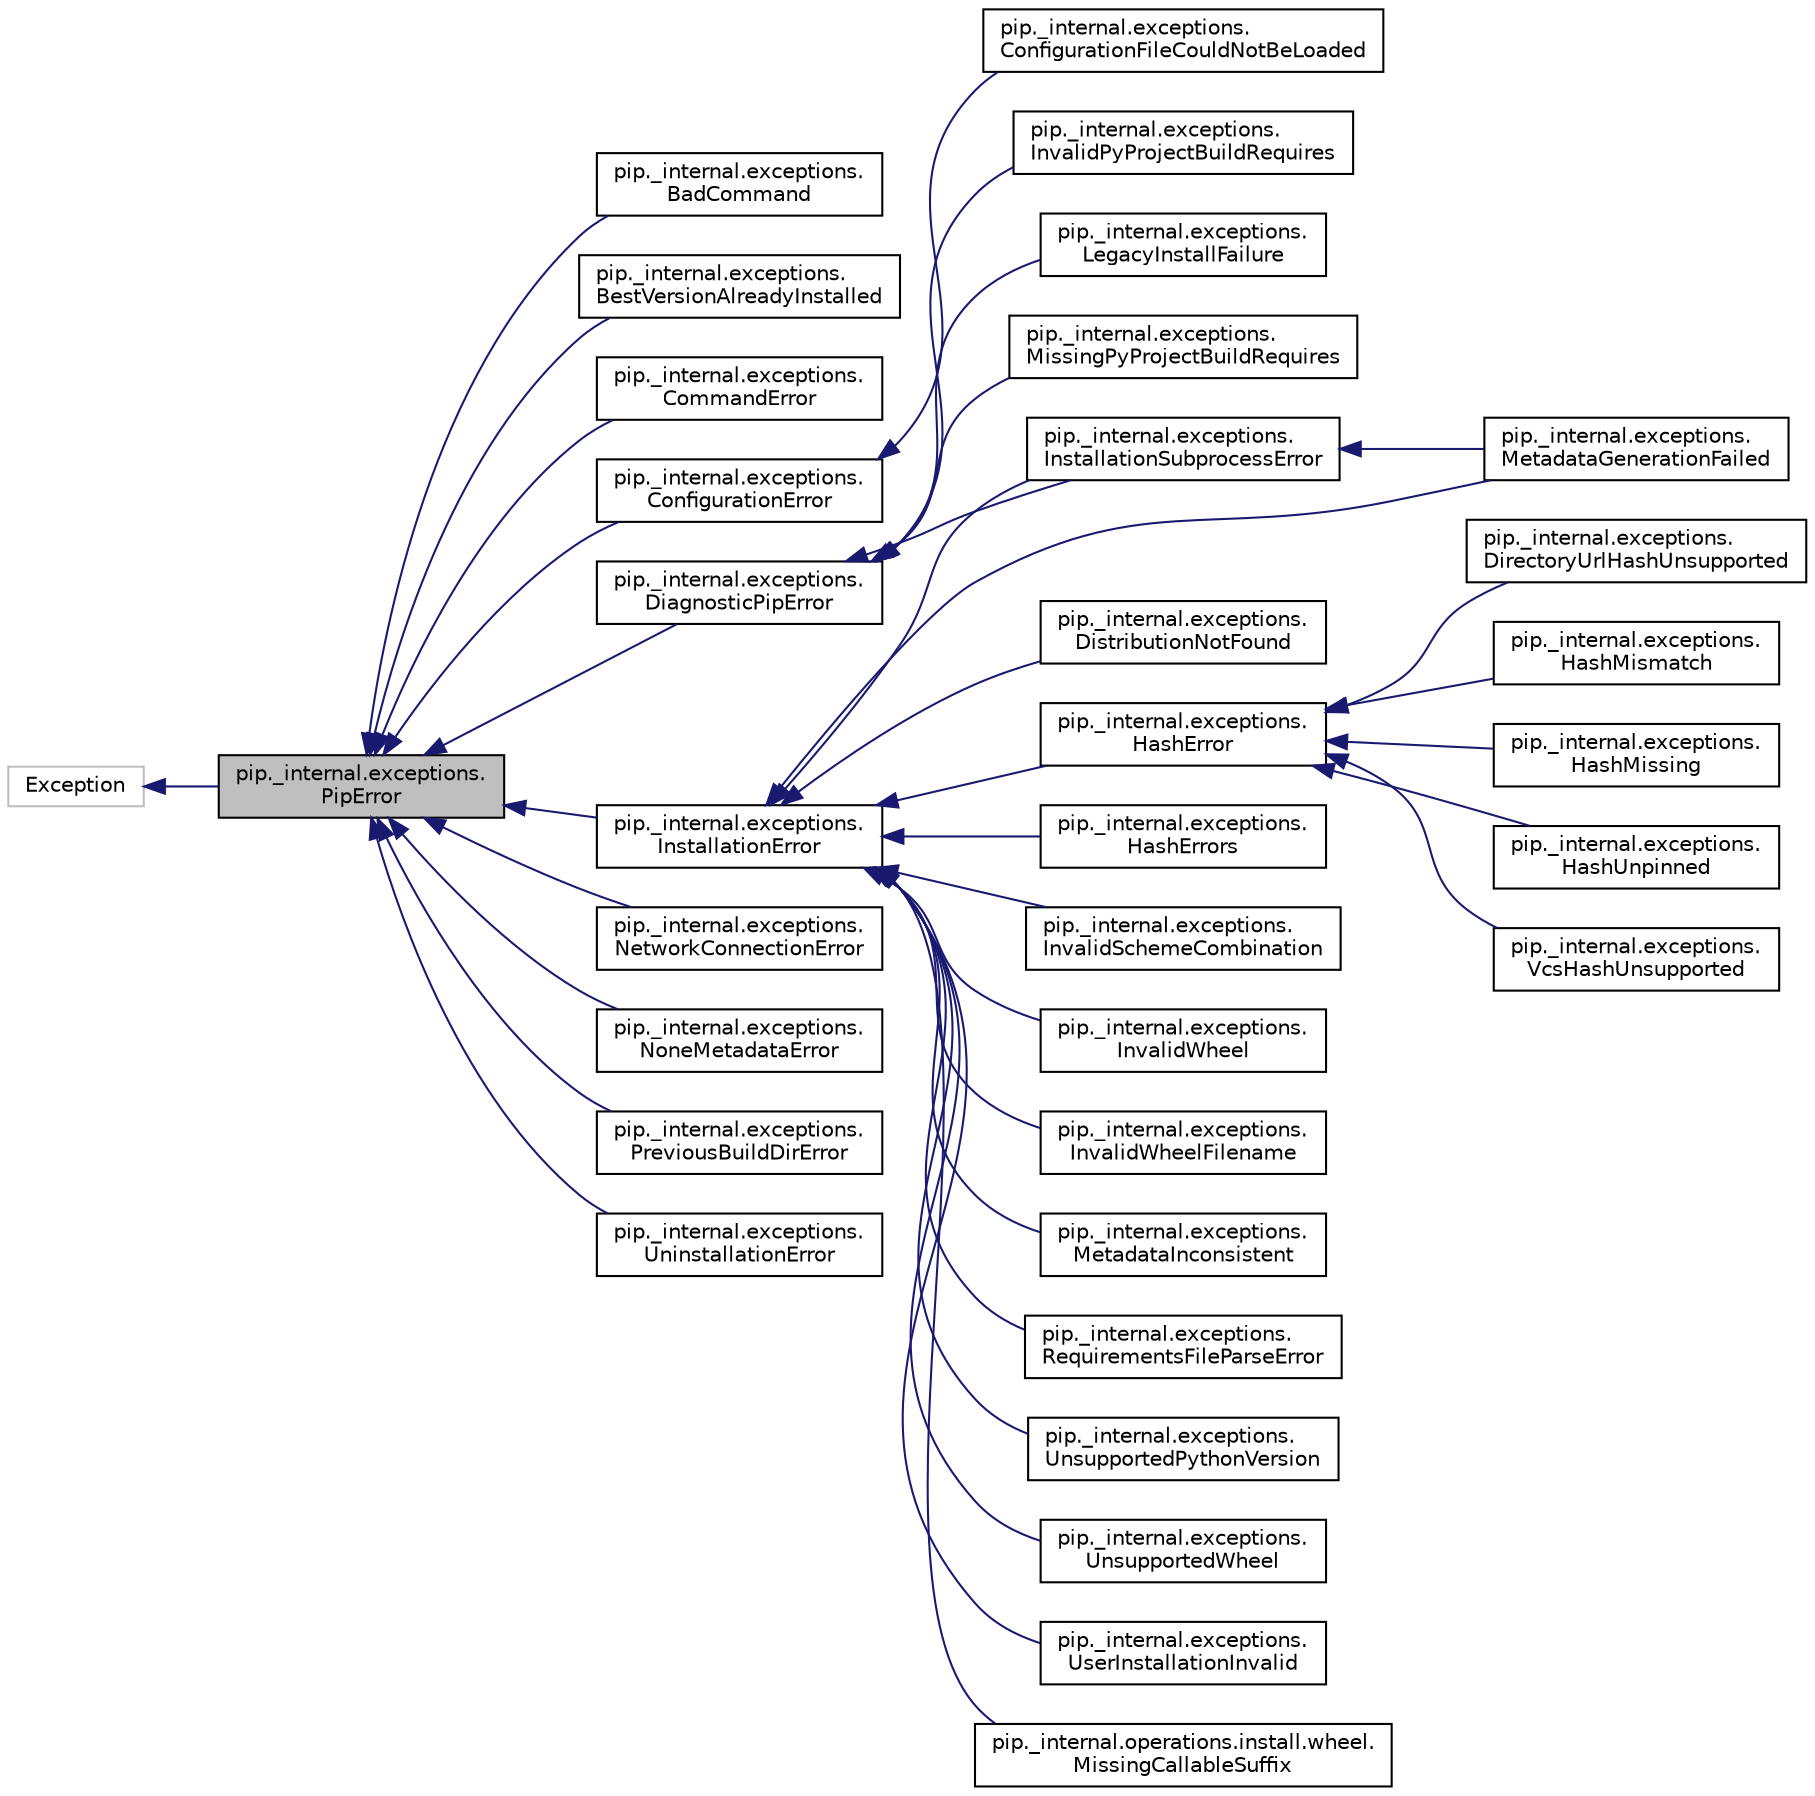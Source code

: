 digraph "pip._internal.exceptions.PipError"
{
 // LATEX_PDF_SIZE
  edge [fontname="Helvetica",fontsize="10",labelfontname="Helvetica",labelfontsize="10"];
  node [fontname="Helvetica",fontsize="10",shape=record];
  rankdir="LR";
  Node1 [label="pip._internal.exceptions.\lPipError",height=0.2,width=0.4,color="black", fillcolor="grey75", style="filled", fontcolor="black",tooltip=" "];
  Node2 -> Node1 [dir="back",color="midnightblue",fontsize="10",style="solid"];
  Node2 [label="Exception",height=0.2,width=0.4,color="grey75", fillcolor="white", style="filled",tooltip=" "];
  Node1 -> Node3 [dir="back",color="midnightblue",fontsize="10",style="solid"];
  Node3 [label="pip._internal.exceptions.\lBadCommand",height=0.2,width=0.4,color="black", fillcolor="white", style="filled",URL="$classpip_1_1__internal_1_1exceptions_1_1BadCommand.html",tooltip=" "];
  Node1 -> Node4 [dir="back",color="midnightblue",fontsize="10",style="solid"];
  Node4 [label="pip._internal.exceptions.\lBestVersionAlreadyInstalled",height=0.2,width=0.4,color="black", fillcolor="white", style="filled",URL="$classpip_1_1__internal_1_1exceptions_1_1BestVersionAlreadyInstalled.html",tooltip=" "];
  Node1 -> Node5 [dir="back",color="midnightblue",fontsize="10",style="solid"];
  Node5 [label="pip._internal.exceptions.\lCommandError",height=0.2,width=0.4,color="black", fillcolor="white", style="filled",URL="$classpip_1_1__internal_1_1exceptions_1_1CommandError.html",tooltip=" "];
  Node1 -> Node6 [dir="back",color="midnightblue",fontsize="10",style="solid"];
  Node6 [label="pip._internal.exceptions.\lConfigurationError",height=0.2,width=0.4,color="black", fillcolor="white", style="filled",URL="$classpip_1_1__internal_1_1exceptions_1_1ConfigurationError.html",tooltip=" "];
  Node6 -> Node7 [dir="back",color="midnightblue",fontsize="10",style="solid"];
  Node7 [label="pip._internal.exceptions.\lConfigurationFileCouldNotBeLoaded",height=0.2,width=0.4,color="black", fillcolor="white", style="filled",URL="$classpip_1_1__internal_1_1exceptions_1_1ConfigurationFileCouldNotBeLoaded.html",tooltip=" "];
  Node1 -> Node8 [dir="back",color="midnightblue",fontsize="10",style="solid"];
  Node8 [label="pip._internal.exceptions.\lDiagnosticPipError",height=0.2,width=0.4,color="black", fillcolor="white", style="filled",URL="$classpip_1_1__internal_1_1exceptions_1_1DiagnosticPipError.html",tooltip=" "];
  Node8 -> Node9 [dir="back",color="midnightblue",fontsize="10",style="solid"];
  Node9 [label="pip._internal.exceptions.\lInstallationSubprocessError",height=0.2,width=0.4,color="black", fillcolor="white", style="filled",URL="$classpip_1_1__internal_1_1exceptions_1_1InstallationSubprocessError.html",tooltip=" "];
  Node9 -> Node10 [dir="back",color="midnightblue",fontsize="10",style="solid"];
  Node10 [label="pip._internal.exceptions.\lMetadataGenerationFailed",height=0.2,width=0.4,color="black", fillcolor="white", style="filled",URL="$classpip_1_1__internal_1_1exceptions_1_1MetadataGenerationFailed.html",tooltip=" "];
  Node8 -> Node11 [dir="back",color="midnightblue",fontsize="10",style="solid"];
  Node11 [label="pip._internal.exceptions.\lInvalidPyProjectBuildRequires",height=0.2,width=0.4,color="black", fillcolor="white", style="filled",URL="$classpip_1_1__internal_1_1exceptions_1_1InvalidPyProjectBuildRequires.html",tooltip=" "];
  Node8 -> Node12 [dir="back",color="midnightblue",fontsize="10",style="solid"];
  Node12 [label="pip._internal.exceptions.\lLegacyInstallFailure",height=0.2,width=0.4,color="black", fillcolor="white", style="filled",URL="$classpip_1_1__internal_1_1exceptions_1_1LegacyInstallFailure.html",tooltip=" "];
  Node8 -> Node13 [dir="back",color="midnightblue",fontsize="10",style="solid"];
  Node13 [label="pip._internal.exceptions.\lMissingPyProjectBuildRequires",height=0.2,width=0.4,color="black", fillcolor="white", style="filled",URL="$classpip_1_1__internal_1_1exceptions_1_1MissingPyProjectBuildRequires.html",tooltip=" "];
  Node1 -> Node14 [dir="back",color="midnightblue",fontsize="10",style="solid"];
  Node14 [label="pip._internal.exceptions.\lInstallationError",height=0.2,width=0.4,color="black", fillcolor="white", style="filled",URL="$classpip_1_1__internal_1_1exceptions_1_1InstallationError.html",tooltip=" "];
  Node14 -> Node15 [dir="back",color="midnightblue",fontsize="10",style="solid"];
  Node15 [label="pip._internal.exceptions.\lDistributionNotFound",height=0.2,width=0.4,color="black", fillcolor="white", style="filled",URL="$classpip_1_1__internal_1_1exceptions_1_1DistributionNotFound.html",tooltip=" "];
  Node14 -> Node16 [dir="back",color="midnightblue",fontsize="10",style="solid"];
  Node16 [label="pip._internal.exceptions.\lHashError",height=0.2,width=0.4,color="black", fillcolor="white", style="filled",URL="$classpip_1_1__internal_1_1exceptions_1_1HashError.html",tooltip=" "];
  Node16 -> Node17 [dir="back",color="midnightblue",fontsize="10",style="solid"];
  Node17 [label="pip._internal.exceptions.\lDirectoryUrlHashUnsupported",height=0.2,width=0.4,color="black", fillcolor="white", style="filled",URL="$classpip_1_1__internal_1_1exceptions_1_1DirectoryUrlHashUnsupported.html",tooltip=" "];
  Node16 -> Node18 [dir="back",color="midnightblue",fontsize="10",style="solid"];
  Node18 [label="pip._internal.exceptions.\lHashMismatch",height=0.2,width=0.4,color="black", fillcolor="white", style="filled",URL="$classpip_1_1__internal_1_1exceptions_1_1HashMismatch.html",tooltip=" "];
  Node16 -> Node19 [dir="back",color="midnightblue",fontsize="10",style="solid"];
  Node19 [label="pip._internal.exceptions.\lHashMissing",height=0.2,width=0.4,color="black", fillcolor="white", style="filled",URL="$classpip_1_1__internal_1_1exceptions_1_1HashMissing.html",tooltip=" "];
  Node16 -> Node20 [dir="back",color="midnightblue",fontsize="10",style="solid"];
  Node20 [label="pip._internal.exceptions.\lHashUnpinned",height=0.2,width=0.4,color="black", fillcolor="white", style="filled",URL="$classpip_1_1__internal_1_1exceptions_1_1HashUnpinned.html",tooltip=" "];
  Node16 -> Node21 [dir="back",color="midnightblue",fontsize="10",style="solid"];
  Node21 [label="pip._internal.exceptions.\lVcsHashUnsupported",height=0.2,width=0.4,color="black", fillcolor="white", style="filled",URL="$classpip_1_1__internal_1_1exceptions_1_1VcsHashUnsupported.html",tooltip=" "];
  Node14 -> Node22 [dir="back",color="midnightblue",fontsize="10",style="solid"];
  Node22 [label="pip._internal.exceptions.\lHashErrors",height=0.2,width=0.4,color="black", fillcolor="white", style="filled",URL="$classpip_1_1__internal_1_1exceptions_1_1HashErrors.html",tooltip=" "];
  Node14 -> Node9 [dir="back",color="midnightblue",fontsize="10",style="solid"];
  Node14 -> Node23 [dir="back",color="midnightblue",fontsize="10",style="solid"];
  Node23 [label="pip._internal.exceptions.\lInvalidSchemeCombination",height=0.2,width=0.4,color="black", fillcolor="white", style="filled",URL="$classpip_1_1__internal_1_1exceptions_1_1InvalidSchemeCombination.html",tooltip=" "];
  Node14 -> Node24 [dir="back",color="midnightblue",fontsize="10",style="solid"];
  Node24 [label="pip._internal.exceptions.\lInvalidWheel",height=0.2,width=0.4,color="black", fillcolor="white", style="filled",URL="$classpip_1_1__internal_1_1exceptions_1_1InvalidWheel.html",tooltip=" "];
  Node14 -> Node25 [dir="back",color="midnightblue",fontsize="10",style="solid"];
  Node25 [label="pip._internal.exceptions.\lInvalidWheelFilename",height=0.2,width=0.4,color="black", fillcolor="white", style="filled",URL="$classpip_1_1__internal_1_1exceptions_1_1InvalidWheelFilename.html",tooltip=" "];
  Node14 -> Node10 [dir="back",color="midnightblue",fontsize="10",style="solid"];
  Node14 -> Node26 [dir="back",color="midnightblue",fontsize="10",style="solid"];
  Node26 [label="pip._internal.exceptions.\lMetadataInconsistent",height=0.2,width=0.4,color="black", fillcolor="white", style="filled",URL="$classpip_1_1__internal_1_1exceptions_1_1MetadataInconsistent.html",tooltip=" "];
  Node14 -> Node27 [dir="back",color="midnightblue",fontsize="10",style="solid"];
  Node27 [label="pip._internal.exceptions.\lRequirementsFileParseError",height=0.2,width=0.4,color="black", fillcolor="white", style="filled",URL="$classpip_1_1__internal_1_1exceptions_1_1RequirementsFileParseError.html",tooltip=" "];
  Node14 -> Node28 [dir="back",color="midnightblue",fontsize="10",style="solid"];
  Node28 [label="pip._internal.exceptions.\lUnsupportedPythonVersion",height=0.2,width=0.4,color="black", fillcolor="white", style="filled",URL="$classpip_1_1__internal_1_1exceptions_1_1UnsupportedPythonVersion.html",tooltip=" "];
  Node14 -> Node29 [dir="back",color="midnightblue",fontsize="10",style="solid"];
  Node29 [label="pip._internal.exceptions.\lUnsupportedWheel",height=0.2,width=0.4,color="black", fillcolor="white", style="filled",URL="$classpip_1_1__internal_1_1exceptions_1_1UnsupportedWheel.html",tooltip=" "];
  Node14 -> Node30 [dir="back",color="midnightblue",fontsize="10",style="solid"];
  Node30 [label="pip._internal.exceptions.\lUserInstallationInvalid",height=0.2,width=0.4,color="black", fillcolor="white", style="filled",URL="$classpip_1_1__internal_1_1exceptions_1_1UserInstallationInvalid.html",tooltip=" "];
  Node14 -> Node31 [dir="back",color="midnightblue",fontsize="10",style="solid"];
  Node31 [label="pip._internal.operations.install.wheel.\lMissingCallableSuffix",height=0.2,width=0.4,color="black", fillcolor="white", style="filled",URL="$classpip_1_1__internal_1_1operations_1_1install_1_1wheel_1_1MissingCallableSuffix.html",tooltip=" "];
  Node1 -> Node32 [dir="back",color="midnightblue",fontsize="10",style="solid"];
  Node32 [label="pip._internal.exceptions.\lNetworkConnectionError",height=0.2,width=0.4,color="black", fillcolor="white", style="filled",URL="$classpip_1_1__internal_1_1exceptions_1_1NetworkConnectionError.html",tooltip=" "];
  Node1 -> Node33 [dir="back",color="midnightblue",fontsize="10",style="solid"];
  Node33 [label="pip._internal.exceptions.\lNoneMetadataError",height=0.2,width=0.4,color="black", fillcolor="white", style="filled",URL="$classpip_1_1__internal_1_1exceptions_1_1NoneMetadataError.html",tooltip=" "];
  Node1 -> Node34 [dir="back",color="midnightblue",fontsize="10",style="solid"];
  Node34 [label="pip._internal.exceptions.\lPreviousBuildDirError",height=0.2,width=0.4,color="black", fillcolor="white", style="filled",URL="$classpip_1_1__internal_1_1exceptions_1_1PreviousBuildDirError.html",tooltip=" "];
  Node1 -> Node35 [dir="back",color="midnightblue",fontsize="10",style="solid"];
  Node35 [label="pip._internal.exceptions.\lUninstallationError",height=0.2,width=0.4,color="black", fillcolor="white", style="filled",URL="$classpip_1_1__internal_1_1exceptions_1_1UninstallationError.html",tooltip=" "];
}
